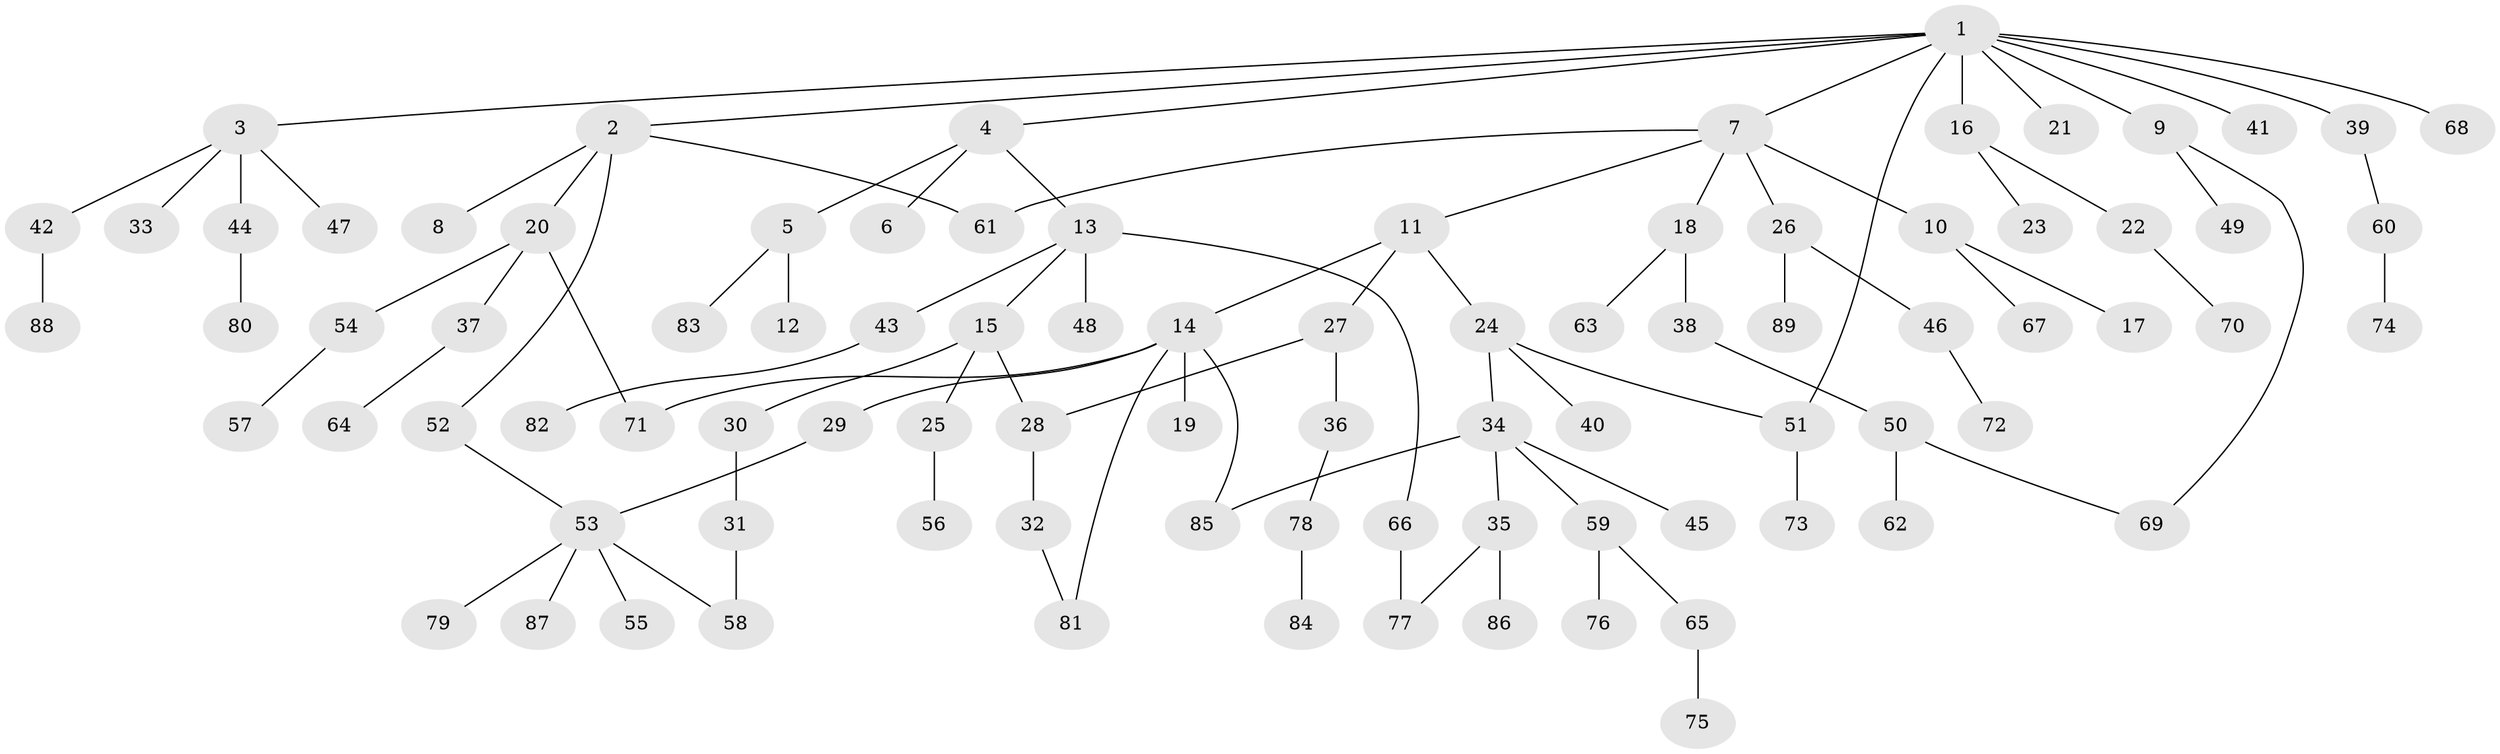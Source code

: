 // coarse degree distribution, {11: 0.017241379310344827, 7: 0.034482758620689655, 4: 0.034482758620689655, 3: 0.1206896551724138, 2: 0.2413793103448276, 8: 0.017241379310344827, 1: 0.4827586206896552, 5: 0.034482758620689655, 6: 0.017241379310344827}
// Generated by graph-tools (version 1.1) at 2025/51/02/27/25 19:51:37]
// undirected, 89 vertices, 98 edges
graph export_dot {
graph [start="1"]
  node [color=gray90,style=filled];
  1;
  2;
  3;
  4;
  5;
  6;
  7;
  8;
  9;
  10;
  11;
  12;
  13;
  14;
  15;
  16;
  17;
  18;
  19;
  20;
  21;
  22;
  23;
  24;
  25;
  26;
  27;
  28;
  29;
  30;
  31;
  32;
  33;
  34;
  35;
  36;
  37;
  38;
  39;
  40;
  41;
  42;
  43;
  44;
  45;
  46;
  47;
  48;
  49;
  50;
  51;
  52;
  53;
  54;
  55;
  56;
  57;
  58;
  59;
  60;
  61;
  62;
  63;
  64;
  65;
  66;
  67;
  68;
  69;
  70;
  71;
  72;
  73;
  74;
  75;
  76;
  77;
  78;
  79;
  80;
  81;
  82;
  83;
  84;
  85;
  86;
  87;
  88;
  89;
  1 -- 2;
  1 -- 3;
  1 -- 4;
  1 -- 7;
  1 -- 9;
  1 -- 16;
  1 -- 21;
  1 -- 39;
  1 -- 41;
  1 -- 68;
  1 -- 51;
  2 -- 8;
  2 -- 20;
  2 -- 52;
  2 -- 61;
  3 -- 33;
  3 -- 42;
  3 -- 44;
  3 -- 47;
  4 -- 5;
  4 -- 6;
  4 -- 13;
  5 -- 12;
  5 -- 83;
  7 -- 10;
  7 -- 11;
  7 -- 18;
  7 -- 26;
  7 -- 61;
  9 -- 49;
  9 -- 69;
  10 -- 17;
  10 -- 67;
  11 -- 14;
  11 -- 24;
  11 -- 27;
  13 -- 15;
  13 -- 43;
  13 -- 48;
  13 -- 66;
  14 -- 19;
  14 -- 29;
  14 -- 71;
  14 -- 85;
  14 -- 81;
  15 -- 25;
  15 -- 28;
  15 -- 30;
  16 -- 22;
  16 -- 23;
  18 -- 38;
  18 -- 63;
  20 -- 37;
  20 -- 54;
  20 -- 71;
  22 -- 70;
  24 -- 34;
  24 -- 40;
  24 -- 51;
  25 -- 56;
  26 -- 46;
  26 -- 89;
  27 -- 36;
  27 -- 28;
  28 -- 32;
  29 -- 53;
  30 -- 31;
  31 -- 58;
  32 -- 81;
  34 -- 35;
  34 -- 45;
  34 -- 59;
  34 -- 85;
  35 -- 86;
  35 -- 77;
  36 -- 78;
  37 -- 64;
  38 -- 50;
  39 -- 60;
  42 -- 88;
  43 -- 82;
  44 -- 80;
  46 -- 72;
  50 -- 62;
  50 -- 69;
  51 -- 73;
  52 -- 53;
  53 -- 55;
  53 -- 58;
  53 -- 79;
  53 -- 87;
  54 -- 57;
  59 -- 65;
  59 -- 76;
  60 -- 74;
  65 -- 75;
  66 -- 77;
  78 -- 84;
}
